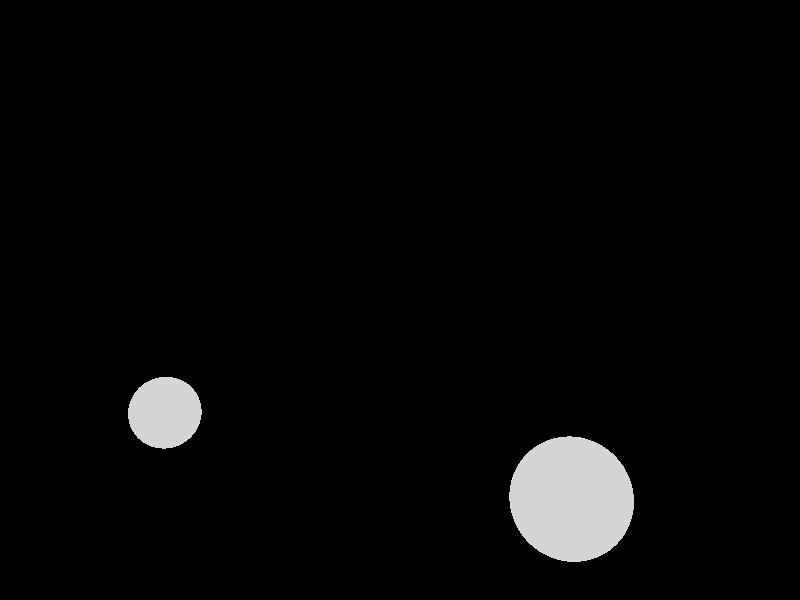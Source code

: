 #version 3.7;

// ==== Standard POV-Ray Includes ====
#include "colors.inc"	// Standard Color definitions
#include "textures.inc"	// Standard Texture definitions

// set viewer's position in the scene
camera {
  location  <.66, -0.5, -1.5>
  direction 1.5*z
  right     x*image_width/image_height
  look_at   <.66, 0.0, 0.0>
}

light_source { <500, 500, -500> color White }

object { sphere { <1,0,0> .1 } texture { Chrome_Metal } rotate y*000 rotate y*90*clock rotate z*-20}
object { sphere { <1,0,0> .1 } texture { Chrome_Metal } rotate y*090 rotate y*90*clock rotate z*20}
object { sphere { <1,0,0> .1 } texture { Chrome_Metal } rotate y*180 rotate y*90*clock rotate z*-20}
object { sphere { <1,0,0> .1 } texture { Chrome_Metal } rotate y*270 rotate y*90*clock rotate z*20}


